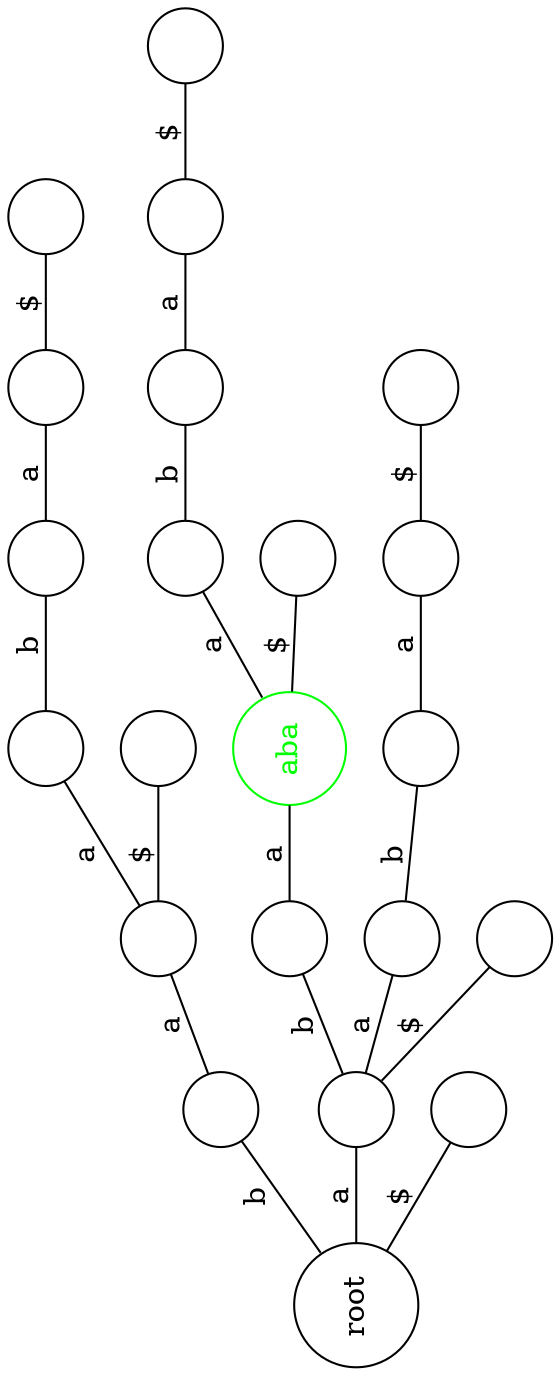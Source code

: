  graph trie_9 {
 rankdir=LR;
 orientation=landscape;
 size = 10;

1   [shape=circle, label="root"];
2   [shape=circle, label=""];
3   [shape=circle, label=""];
4   [shape=circle, label=""];
5   [shape=circle, label=""];
6   [shape=circle, label=""];
7   [shape=circle, label=""];
8   [shape=circle, label=""];
9   [shape=circle, label=""];
10  [shape=circle, color="green",label="aba", fontcolor="green"];
11  [shape=circle, label=""];
12  [shape=circle, label=""];
13  [shape=circle, label=""];
14  [shape=circle, label=""];
15  [shape=circle, label=""];
16  [shape=circle, label=""];
17  [shape=circle, label=""];
18  [shape=circle, label=""];
19  [shape=circle, label=""];
20  [shape=circle, label=""];
21  [shape=circle, label=""];
22  [shape=circle, label=""];

 1 -- 2 [label="b"];
 2 -- 3 [label="a"];
 3 -- 4 [label="a"];
 4 -- 5 [label="b"];
 5 -- 6 [label="a"];
 6 -- 7 [label="$"];

 1 -- 8 [label="a"];
 8 -- 9 [label="b"];
 9 -- 10 [label="a"];
 10 -- 11 [label="a"];
 11 -- 12 [label="b"];
 12 -- 13 [label="a"];
 13 -- 14 [label="$"];

 8 -- 15 [label="a"];
 15 -- 16  [label="b"];
 16 -- 17 [label="a"];
 17 -- 18 [label="$"];

 8 -- 22 [label="$"];
 10 -- 21 [label="$"];
 1 -- 19 [label="$"];
 3 -- 20 [label="$"];

 }
